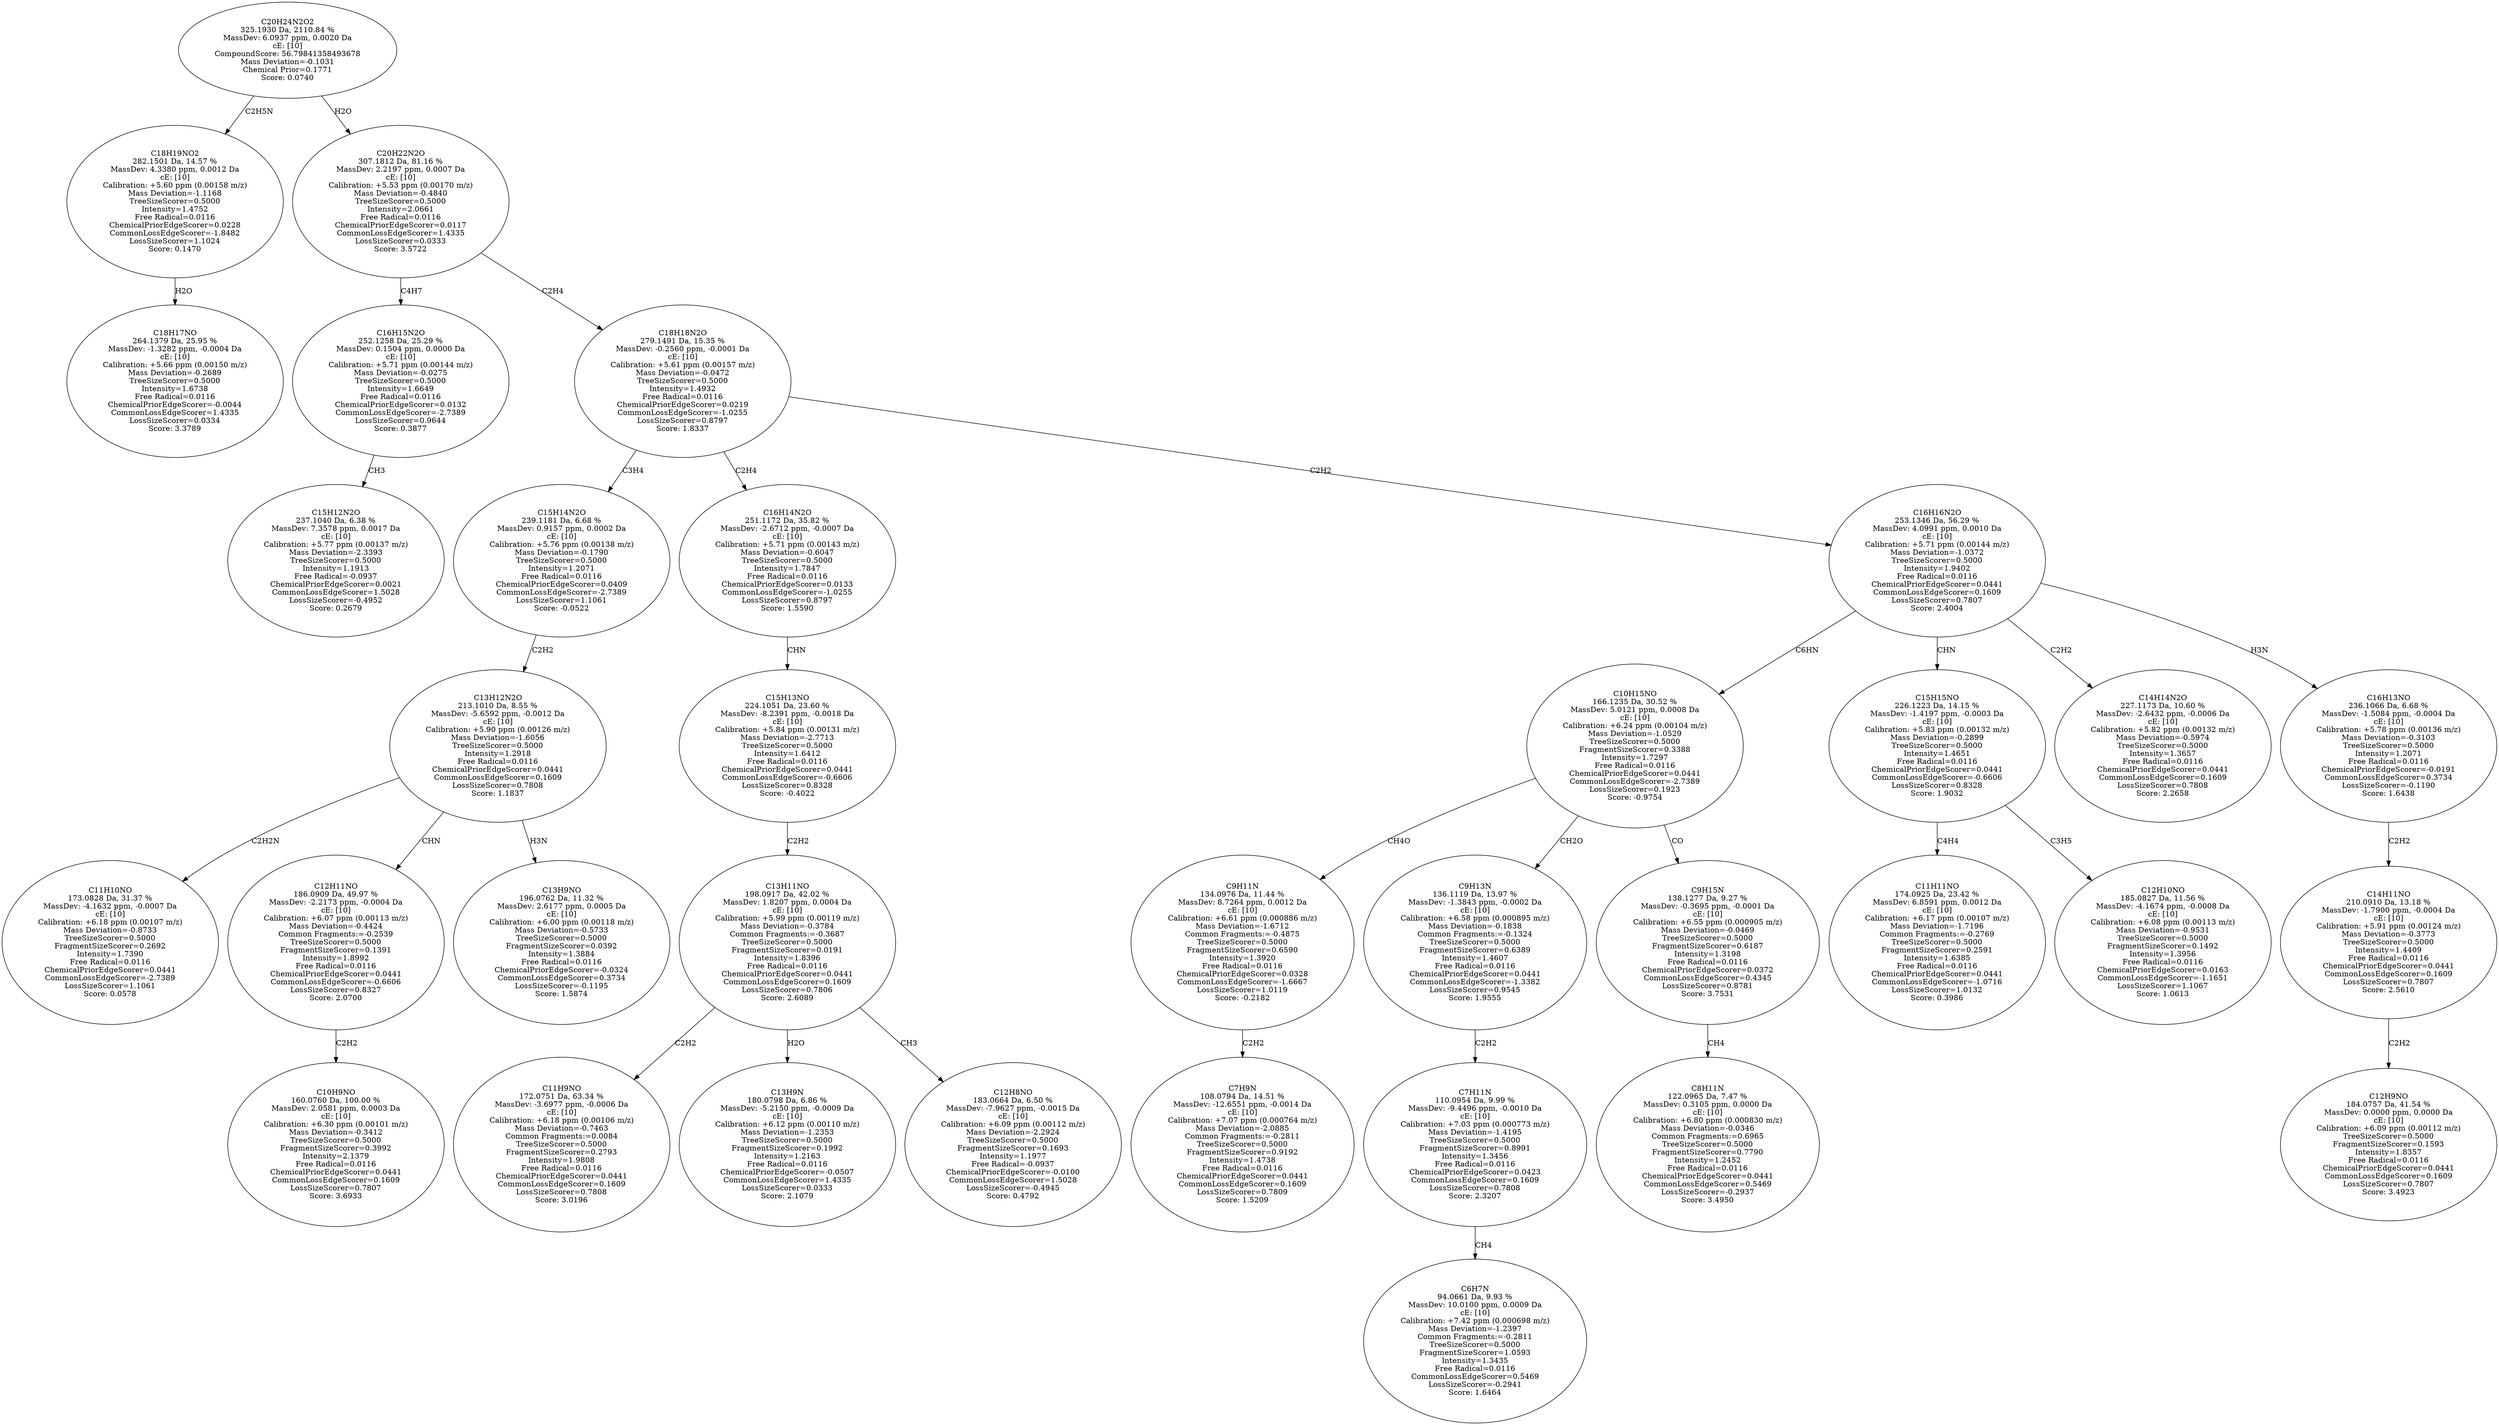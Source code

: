 strict digraph {
v1 [label="C18H17NO\n264.1379 Da, 25.95 %\nMassDev: -1.3282 ppm, -0.0004 Da\ncE: [10]\nCalibration: +5.66 ppm (0.00150 m/z)\nMass Deviation=-0.2689\nTreeSizeScorer=0.5000\nIntensity=1.6738\nFree Radical=0.0116\nChemicalPriorEdgeScorer=-0.0044\nCommonLossEdgeScorer=1.4335\nLossSizeScorer=0.0334\nScore: 3.3789"];
v2 [label="C18H19NO2\n282.1501 Da, 14.57 %\nMassDev: 4.3380 ppm, 0.0012 Da\ncE: [10]\nCalibration: +5.60 ppm (0.00158 m/z)\nMass Deviation=-1.1168\nTreeSizeScorer=0.5000\nIntensity=1.4752\nFree Radical=0.0116\nChemicalPriorEdgeScorer=0.0228\nCommonLossEdgeScorer=-1.8482\nLossSizeScorer=1.1024\nScore: 0.1470"];
v3 [label="C15H12N2O\n237.1040 Da, 6.38 %\nMassDev: 7.3578 ppm, 0.0017 Da\ncE: [10]\nCalibration: +5.77 ppm (0.00137 m/z)\nMass Deviation=-2.3393\nTreeSizeScorer=0.5000\nIntensity=1.1913\nFree Radical=-0.0937\nChemicalPriorEdgeScorer=0.0021\nCommonLossEdgeScorer=1.5028\nLossSizeScorer=-0.4952\nScore: 0.2679"];
v4 [label="C16H15N2O\n252.1258 Da, 25.29 %\nMassDev: 0.1504 ppm, 0.0000 Da\ncE: [10]\nCalibration: +5.71 ppm (0.00144 m/z)\nMass Deviation=-0.0275\nTreeSizeScorer=0.5000\nIntensity=1.6649\nFree Radical=0.0116\nChemicalPriorEdgeScorer=0.0132\nCommonLossEdgeScorer=-2.7389\nLossSizeScorer=0.9644\nScore: 0.3877"];
v5 [label="C11H10NO\n173.0828 Da, 31.37 %\nMassDev: -4.1632 ppm, -0.0007 Da\ncE: [10]\nCalibration: +6.18 ppm (0.00107 m/z)\nMass Deviation=-0.8733\nTreeSizeScorer=0.5000\nFragmentSizeScorer=0.2692\nIntensity=1.7390\nFree Radical=0.0116\nChemicalPriorEdgeScorer=0.0441\nCommonLossEdgeScorer=-2.7389\nLossSizeScorer=1.1061\nScore: 0.0578"];
v6 [label="C10H9NO\n160.0760 Da, 100.00 %\nMassDev: 2.0581 ppm, 0.0003 Da\ncE: [10]\nCalibration: +6.30 ppm (0.00101 m/z)\nMass Deviation=-0.3412\nTreeSizeScorer=0.5000\nFragmentSizeScorer=0.3992\nIntensity=2.1379\nFree Radical=0.0116\nChemicalPriorEdgeScorer=0.0441\nCommonLossEdgeScorer=0.1609\nLossSizeScorer=0.7807\nScore: 3.6933"];
v7 [label="C12H11NO\n186.0909 Da, 49.97 %\nMassDev: -2.2173 ppm, -0.0004 Da\ncE: [10]\nCalibration: +6.07 ppm (0.00113 m/z)\nMass Deviation=-0.4424\nCommon Fragments:=-0.2539\nTreeSizeScorer=0.5000\nFragmentSizeScorer=0.1391\nIntensity=1.8992\nFree Radical=0.0116\nChemicalPriorEdgeScorer=0.0441\nCommonLossEdgeScorer=-0.6606\nLossSizeScorer=0.8327\nScore: 2.0700"];
v8 [label="C13H9NO\n196.0762 Da, 11.32 %\nMassDev: 2.6177 ppm, 0.0005 Da\ncE: [10]\nCalibration: +6.00 ppm (0.00118 m/z)\nMass Deviation=-0.5733\nTreeSizeScorer=0.5000\nFragmentSizeScorer=0.0392\nIntensity=1.3884\nFree Radical=0.0116\nChemicalPriorEdgeScorer=-0.0324\nCommonLossEdgeScorer=0.3734\nLossSizeScorer=-0.1195\nScore: 1.5874"];
v9 [label="C13H12N2O\n213.1010 Da, 8.55 %\nMassDev: -5.6592 ppm, -0.0012 Da\ncE: [10]\nCalibration: +5.90 ppm (0.00126 m/z)\nMass Deviation=-1.6056\nTreeSizeScorer=0.5000\nIntensity=1.2918\nFree Radical=0.0116\nChemicalPriorEdgeScorer=0.0441\nCommonLossEdgeScorer=0.1609\nLossSizeScorer=0.7808\nScore: 1.1837"];
v10 [label="C15H14N2O\n239.1181 Da, 6.68 %\nMassDev: 0.9157 ppm, 0.0002 Da\ncE: [10]\nCalibration: +5.76 ppm (0.00138 m/z)\nMass Deviation=-0.1790\nTreeSizeScorer=0.5000\nIntensity=1.2071\nFree Radical=0.0116\nChemicalPriorEdgeScorer=0.0409\nCommonLossEdgeScorer=-2.7389\nLossSizeScorer=1.1061\nScore: -0.0522"];
v11 [label="C11H9NO\n172.0751 Da, 63.34 %\nMassDev: -3.6977 ppm, -0.0006 Da\ncE: [10]\nCalibration: +6.18 ppm (0.00106 m/z)\nMass Deviation=-0.7463\nCommon Fragments:=0.0084\nTreeSizeScorer=0.5000\nFragmentSizeScorer=0.2793\nIntensity=1.9808\nFree Radical=0.0116\nChemicalPriorEdgeScorer=0.0441\nCommonLossEdgeScorer=0.1609\nLossSizeScorer=0.7808\nScore: 3.0196"];
v12 [label="C13H9N\n180.0798 Da, 6.86 %\nMassDev: -5.2150 ppm, -0.0009 Da\ncE: [10]\nCalibration: +6.12 ppm (0.00110 m/z)\nMass Deviation=-1.2353\nTreeSizeScorer=0.5000\nFragmentSizeScorer=0.1992\nIntensity=1.2163\nFree Radical=0.0116\nChemicalPriorEdgeScorer=-0.0507\nCommonLossEdgeScorer=1.4335\nLossSizeScorer=0.0333\nScore: 2.1079"];
v13 [label="C12H8NO\n183.0664 Da, 6.50 %\nMassDev: -7.9627 ppm, -0.0015 Da\ncE: [10]\nCalibration: +6.09 ppm (0.00112 m/z)\nMass Deviation=-2.2924\nTreeSizeScorer=0.5000\nFragmentSizeScorer=0.1693\nIntensity=1.1977\nFree Radical=-0.0937\nChemicalPriorEdgeScorer=-0.0100\nCommonLossEdgeScorer=1.5028\nLossSizeScorer=-0.4945\nScore: 0.4792"];
v14 [label="C13H11NO\n198.0917 Da, 42.02 %\nMassDev: 1.8207 ppm, 0.0004 Da\ncE: [10]\nCalibration: +5.99 ppm (0.00119 m/z)\nMass Deviation=-0.3784\nCommon Fragments:=-0.3687\nTreeSizeScorer=0.5000\nFragmentSizeScorer=0.0191\nIntensity=1.8396\nFree Radical=0.0116\nChemicalPriorEdgeScorer=0.0441\nCommonLossEdgeScorer=0.1609\nLossSizeScorer=0.7806\nScore: 2.6089"];
v15 [label="C15H13NO\n224.1051 Da, 23.60 %\nMassDev: -8.2391 ppm, -0.0018 Da\ncE: [10]\nCalibration: +5.84 ppm (0.00131 m/z)\nMass Deviation=-2.7713\nTreeSizeScorer=0.5000\nIntensity=1.6412\nFree Radical=0.0116\nChemicalPriorEdgeScorer=0.0441\nCommonLossEdgeScorer=-0.6606\nLossSizeScorer=0.8328\nScore: -0.4022"];
v16 [label="C16H14N2O\n251.1172 Da, 35.82 %\nMassDev: -2.6712 ppm, -0.0007 Da\ncE: [10]\nCalibration: +5.71 ppm (0.00143 m/z)\nMass Deviation=-0.6047\nTreeSizeScorer=0.5000\nIntensity=1.7847\nFree Radical=0.0116\nChemicalPriorEdgeScorer=0.0133\nCommonLossEdgeScorer=-1.0255\nLossSizeScorer=0.8797\nScore: 1.5590"];
v17 [label="C7H9N\n108.0794 Da, 14.51 %\nMassDev: -12.6551 ppm, -0.0014 Da\ncE: [10]\nCalibration: +7.07 ppm (0.000764 m/z)\nMass Deviation=-2.0885\nCommon Fragments:=-0.2811\nTreeSizeScorer=0.5000\nFragmentSizeScorer=0.9192\nIntensity=1.4738\nFree Radical=0.0116\nChemicalPriorEdgeScorer=0.0441\nCommonLossEdgeScorer=0.1609\nLossSizeScorer=0.7809\nScore: 1.5209"];
v18 [label="C9H11N\n134.0976 Da, 11.44 %\nMassDev: 8.7264 ppm, 0.0012 Da\ncE: [10]\nCalibration: +6.61 ppm (0.000886 m/z)\nMass Deviation=-1.6712\nCommon Fragments:=-0.4875\nTreeSizeScorer=0.5000\nFragmentSizeScorer=0.6590\nIntensity=1.3920\nFree Radical=0.0116\nChemicalPriorEdgeScorer=0.0328\nCommonLossEdgeScorer=-1.6667\nLossSizeScorer=1.0119\nScore: -0.2182"];
v19 [label="C6H7N\n94.0661 Da, 9.93 %\nMassDev: 10.0100 ppm, 0.0009 Da\ncE: [10]\nCalibration: +7.42 ppm (0.000698 m/z)\nMass Deviation=-1.2397\nCommon Fragments:=-0.2811\nTreeSizeScorer=0.5000\nFragmentSizeScorer=1.0593\nIntensity=1.3435\nFree Radical=0.0116\nCommonLossEdgeScorer=0.5469\nLossSizeScorer=-0.2941\nScore: 1.6464"];
v20 [label="C7H11N\n110.0954 Da, 9.99 %\nMassDev: -9.4496 ppm, -0.0010 Da\ncE: [10]\nCalibration: +7.03 ppm (0.000773 m/z)\nMass Deviation=-1.4195\nTreeSizeScorer=0.5000\nFragmentSizeScorer=0.8991\nIntensity=1.3456\nFree Radical=0.0116\nChemicalPriorEdgeScorer=0.0423\nCommonLossEdgeScorer=0.1609\nLossSizeScorer=0.7808\nScore: 2.3207"];
v21 [label="C9H13N\n136.1119 Da, 13.97 %\nMassDev: -1.3843 ppm, -0.0002 Da\ncE: [10]\nCalibration: +6.58 ppm (0.000895 m/z)\nMass Deviation=-0.1838\nCommon Fragments:=-0.1324\nTreeSizeScorer=0.5000\nFragmentSizeScorer=0.6389\nIntensity=1.4607\nFree Radical=0.0116\nChemicalPriorEdgeScorer=0.0441\nCommonLossEdgeScorer=-1.3382\nLossSizeScorer=0.9545\nScore: 1.9555"];
v22 [label="C8H11N\n122.0965 Da, 7.47 %\nMassDev: 0.3105 ppm, 0.0000 Da\ncE: [10]\nCalibration: +6.80 ppm (0.000830 m/z)\nMass Deviation=-0.0346\nCommon Fragments:=0.6965\nTreeSizeScorer=0.5000\nFragmentSizeScorer=0.7790\nIntensity=1.2452\nFree Radical=0.0116\nChemicalPriorEdgeScorer=0.0441\nCommonLossEdgeScorer=0.5469\nLossSizeScorer=-0.2937\nScore: 3.4950"];
v23 [label="C9H15N\n138.1277 Da, 9.27 %\nMassDev: -0.3695 ppm, -0.0001 Da\ncE: [10]\nCalibration: +6.55 ppm (0.000905 m/z)\nMass Deviation=-0.0469\nTreeSizeScorer=0.5000\nFragmentSizeScorer=0.6187\nIntensity=1.3198\nFree Radical=0.0116\nChemicalPriorEdgeScorer=0.0372\nCommonLossEdgeScorer=0.4345\nLossSizeScorer=0.8781\nScore: 3.7531"];
v24 [label="C10H15NO\n166.1235 Da, 30.52 %\nMassDev: 5.0121 ppm, 0.0008 Da\ncE: [10]\nCalibration: +6.24 ppm (0.00104 m/z)\nMass Deviation=-1.0529\nTreeSizeScorer=0.5000\nFragmentSizeScorer=0.3388\nIntensity=1.7297\nFree Radical=0.0116\nChemicalPriorEdgeScorer=0.0441\nCommonLossEdgeScorer=-2.7389\nLossSizeScorer=0.1923\nScore: -0.9754"];
v25 [label="C11H11NO\n174.0925 Da, 23.42 %\nMassDev: 6.8591 ppm, 0.0012 Da\ncE: [10]\nCalibration: +6.17 ppm (0.00107 m/z)\nMass Deviation=-1.7196\nCommon Fragments:=-0.2769\nTreeSizeScorer=0.5000\nFragmentSizeScorer=0.2591\nIntensity=1.6385\nFree Radical=0.0116\nChemicalPriorEdgeScorer=0.0441\nCommonLossEdgeScorer=-1.0716\nLossSizeScorer=1.0132\nScore: 0.3986"];
v26 [label="C12H10NO\n185.0827 Da, 11.56 %\nMassDev: -4.1674 ppm, -0.0008 Da\ncE: [10]\nCalibration: +6.08 ppm (0.00113 m/z)\nMass Deviation=-0.9531\nTreeSizeScorer=0.5000\nFragmentSizeScorer=0.1492\nIntensity=1.3956\nFree Radical=0.0116\nChemicalPriorEdgeScorer=0.0163\nCommonLossEdgeScorer=-1.1651\nLossSizeScorer=1.1067\nScore: 1.0613"];
v27 [label="C15H15NO\n226.1223 Da, 14.15 %\nMassDev: -1.4197 ppm, -0.0003 Da\ncE: [10]\nCalibration: +5.83 ppm (0.00132 m/z)\nMass Deviation=-0.2899\nTreeSizeScorer=0.5000\nIntensity=1.4651\nFree Radical=0.0116\nChemicalPriorEdgeScorer=0.0441\nCommonLossEdgeScorer=-0.6606\nLossSizeScorer=0.8328\nScore: 1.9032"];
v28 [label="C14H14N2O\n227.1173 Da, 10.60 %\nMassDev: -2.6432 ppm, -0.0006 Da\ncE: [10]\nCalibration: +5.82 ppm (0.00132 m/z)\nMass Deviation=-0.5974\nTreeSizeScorer=0.5000\nIntensity=1.3657\nFree Radical=0.0116\nChemicalPriorEdgeScorer=0.0441\nCommonLossEdgeScorer=0.1609\nLossSizeScorer=0.7808\nScore: 2.2658"];
v29 [label="C12H9NO\n184.0757 Da, 41.54 %\nMassDev: 0.0000 ppm, 0.0000 Da\ncE: [10]\nCalibration: +6.09 ppm (0.00112 m/z)\nTreeSizeScorer=0.5000\nFragmentSizeScorer=0.1593\nIntensity=1.8357\nFree Radical=0.0116\nChemicalPriorEdgeScorer=0.0441\nCommonLossEdgeScorer=0.1609\nLossSizeScorer=0.7807\nScore: 3.4923"];
v30 [label="C14H11NO\n210.0910 Da, 13.18 %\nMassDev: -1.7900 ppm, -0.0004 Da\ncE: [10]\nCalibration: +5.91 ppm (0.00124 m/z)\nMass Deviation=-0.3773\nTreeSizeScorer=0.5000\nIntensity=1.4409\nFree Radical=0.0116\nChemicalPriorEdgeScorer=0.0441\nCommonLossEdgeScorer=0.1609\nLossSizeScorer=0.7807\nScore: 2.5610"];
v31 [label="C16H13NO\n236.1066 Da, 6.68 %\nMassDev: -1.5084 ppm, -0.0004 Da\ncE: [10]\nCalibration: +5.78 ppm (0.00136 m/z)\nMass Deviation=-0.3103\nTreeSizeScorer=0.5000\nIntensity=1.2071\nFree Radical=0.0116\nChemicalPriorEdgeScorer=-0.0191\nCommonLossEdgeScorer=0.3734\nLossSizeScorer=-0.1190\nScore: 1.6438"];
v32 [label="C16H16N2O\n253.1346 Da, 56.29 %\nMassDev: 4.0991 ppm, 0.0010 Da\ncE: [10]\nCalibration: +5.71 ppm (0.00144 m/z)\nMass Deviation=-1.0372\nTreeSizeScorer=0.5000\nIntensity=1.9402\nFree Radical=0.0116\nChemicalPriorEdgeScorer=0.0441\nCommonLossEdgeScorer=0.1609\nLossSizeScorer=0.7807\nScore: 2.4004"];
v33 [label="C18H18N2O\n279.1491 Da, 15.35 %\nMassDev: -0.2560 ppm, -0.0001 Da\ncE: [10]\nCalibration: +5.61 ppm (0.00157 m/z)\nMass Deviation=-0.0472\nTreeSizeScorer=0.5000\nIntensity=1.4932\nFree Radical=0.0116\nChemicalPriorEdgeScorer=0.0219\nCommonLossEdgeScorer=-1.0255\nLossSizeScorer=0.8797\nScore: 1.8337"];
v34 [label="C20H22N2O\n307.1812 Da, 81.16 %\nMassDev: 2.2197 ppm, 0.0007 Da\ncE: [10]\nCalibration: +5.53 ppm (0.00170 m/z)\nMass Deviation=-0.4840\nTreeSizeScorer=0.5000\nIntensity=2.0661\nFree Radical=0.0116\nChemicalPriorEdgeScorer=0.0117\nCommonLossEdgeScorer=1.4335\nLossSizeScorer=0.0333\nScore: 3.5722"];
v35 [label="C20H24N2O2\n325.1930 Da, 2110.84 %\nMassDev: 6.0937 ppm, 0.0020 Da\ncE: [10]\nCompoundScore: 56.79841358493678\nMass Deviation=-0.1031\nChemical Prior=0.1771\nScore: 0.0740"];
v2 -> v1 [label="H2O"];
v35 -> v2 [label="C2H5N"];
v4 -> v3 [label="CH3"];
v34 -> v4 [label="C4H7"];
v9 -> v5 [label="C2H2N"];
v7 -> v6 [label="C2H2"];
v9 -> v7 [label="CHN"];
v9 -> v8 [label="H3N"];
v10 -> v9 [label="C2H2"];
v33 -> v10 [label="C3H4"];
v14 -> v11 [label="C2H2"];
v14 -> v12 [label="H2O"];
v14 -> v13 [label="CH3"];
v15 -> v14 [label="C2H2"];
v16 -> v15 [label="CHN"];
v33 -> v16 [label="C2H4"];
v18 -> v17 [label="C2H2"];
v24 -> v18 [label="CH4O"];
v20 -> v19 [label="CH4"];
v21 -> v20 [label="C2H2"];
v24 -> v21 [label="CH2O"];
v23 -> v22 [label="CH4"];
v24 -> v23 [label="CO"];
v32 -> v24 [label="C6HN"];
v27 -> v25 [label="C4H4"];
v27 -> v26 [label="C3H5"];
v32 -> v27 [label="CHN"];
v32 -> v28 [label="C2H2"];
v30 -> v29 [label="C2H2"];
v31 -> v30 [label="C2H2"];
v32 -> v31 [label="H3N"];
v33 -> v32 [label="C2H2"];
v34 -> v33 [label="C2H4"];
v35 -> v34 [label="H2O"];
}